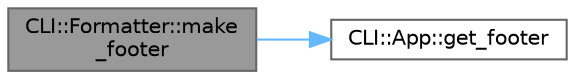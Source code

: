 digraph "CLI::Formatter::make_footer"
{
 // LATEX_PDF_SIZE
  bgcolor="transparent";
  edge [fontname=Helvetica,fontsize=10,labelfontname=Helvetica,labelfontsize=10];
  node [fontname=Helvetica,fontsize=10,shape=box,height=0.2,width=0.4];
  rankdir="LR";
  Node1 [id="Node000001",label="CLI::Formatter::make\l_footer",height=0.2,width=0.4,color="gray40", fillcolor="grey60", style="filled", fontcolor="black",tooltip="This prints out all the groups of options"];
  Node1 -> Node2 [id="edge1_Node000001_Node000002",color="steelblue1",style="solid",tooltip=" "];
  Node2 [id="Node000002",label="CLI::App::get_footer",height=0.2,width=0.4,color="grey40", fillcolor="white", style="filled",URL="$class_c_l_i_1_1_app.html#a5192429632c8cd56674e0ccdc1a8d0bd",tooltip="Generate and return the footer."];
}
